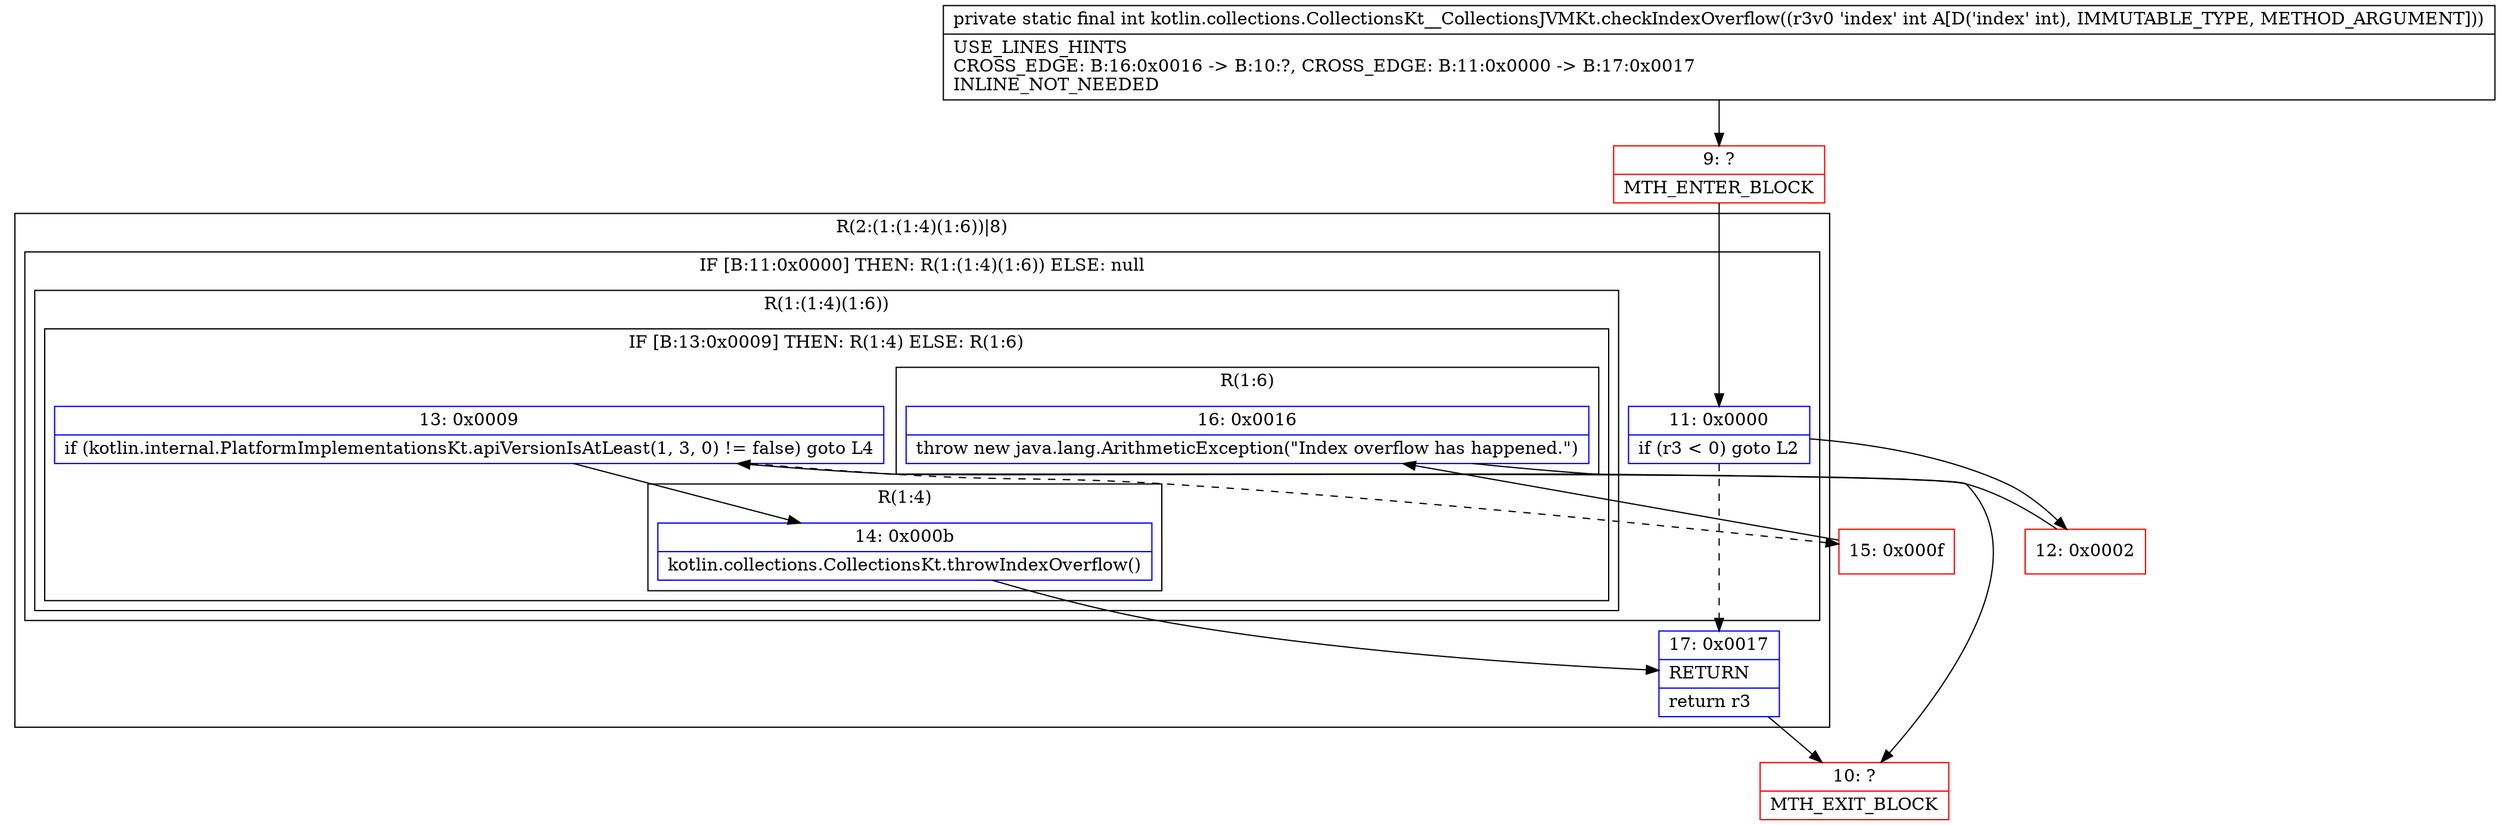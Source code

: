 digraph "CFG forkotlin.collections.CollectionsKt__CollectionsJVMKt.checkIndexOverflow(I)I" {
subgraph cluster_Region_756907525 {
label = "R(2:(1:(1:4)(1:6))|8)";
node [shape=record,color=blue];
subgraph cluster_IfRegion_186656531 {
label = "IF [B:11:0x0000] THEN: R(1:(1:4)(1:6)) ELSE: null";
node [shape=record,color=blue];
Node_11 [shape=record,label="{11\:\ 0x0000|if (r3 \< 0) goto L2\l}"];
subgraph cluster_Region_466238295 {
label = "R(1:(1:4)(1:6))";
node [shape=record,color=blue];
subgraph cluster_IfRegion_1167013305 {
label = "IF [B:13:0x0009] THEN: R(1:4) ELSE: R(1:6)";
node [shape=record,color=blue];
Node_13 [shape=record,label="{13\:\ 0x0009|if (kotlin.internal.PlatformImplementationsKt.apiVersionIsAtLeast(1, 3, 0) != false) goto L4\l}"];
subgraph cluster_Region_52729435 {
label = "R(1:4)";
node [shape=record,color=blue];
Node_14 [shape=record,label="{14\:\ 0x000b|kotlin.collections.CollectionsKt.throwIndexOverflow()\l}"];
}
subgraph cluster_Region_154542483 {
label = "R(1:6)";
node [shape=record,color=blue];
Node_16 [shape=record,label="{16\:\ 0x0016|throw new java.lang.ArithmeticException(\"Index overflow has happened.\")\l}"];
}
}
}
}
Node_17 [shape=record,label="{17\:\ 0x0017|RETURN\l|return r3\l}"];
}
Node_9 [shape=record,color=red,label="{9\:\ ?|MTH_ENTER_BLOCK\l}"];
Node_12 [shape=record,color=red,label="{12\:\ 0x0002}"];
Node_15 [shape=record,color=red,label="{15\:\ 0x000f}"];
Node_10 [shape=record,color=red,label="{10\:\ ?|MTH_EXIT_BLOCK\l}"];
MethodNode[shape=record,label="{private static final int kotlin.collections.CollectionsKt__CollectionsJVMKt.checkIndexOverflow((r3v0 'index' int A[D('index' int), IMMUTABLE_TYPE, METHOD_ARGUMENT]))  | USE_LINES_HINTS\lCROSS_EDGE: B:16:0x0016 \-\> B:10:?, CROSS_EDGE: B:11:0x0000 \-\> B:17:0x0017\lINLINE_NOT_NEEDED\l}"];
MethodNode -> Node_9;Node_11 -> Node_12;
Node_11 -> Node_17[style=dashed];
Node_13 -> Node_14;
Node_13 -> Node_15[style=dashed];
Node_14 -> Node_17;
Node_16 -> Node_10;
Node_17 -> Node_10;
Node_9 -> Node_11;
Node_12 -> Node_13;
Node_15 -> Node_16;
}

